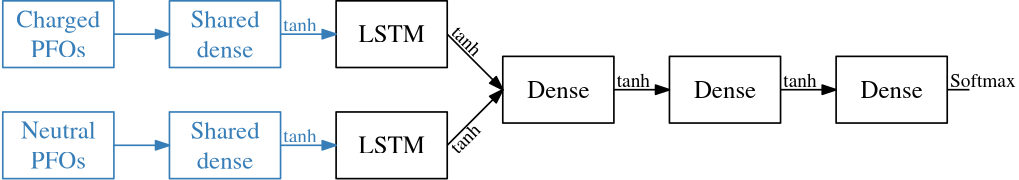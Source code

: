 <?xml version="1.0"?>
<!DOCTYPE ipe SYSTEM "ipe.dtd">
<ipe version="70206" creator="Ipe 7.2.7">
<info created="D:20170724171005" modified="D:20170724174311"/>
<preamble>\usepackage{amsmath}
\usepackage{txfonts}
</preamble>
<ipestyle name="basic">
<symbol name="arrow/arc(spx)">
<path stroke="sym-stroke" fill="sym-stroke" pen="sym-pen">
0 0 m
-1 0.333 l
-1 -0.333 l
h
</path>
</symbol>
<symbol name="arrow/farc(spx)">
<path stroke="sym-stroke" fill="white" pen="sym-pen">
0 0 m
-1 0.333 l
-1 -0.333 l
h
</path>
</symbol>
<symbol name="arrow/ptarc(spx)">
<path stroke="sym-stroke" fill="sym-stroke" pen="sym-pen">
0 0 m
-1 0.333 l
-0.8 0 l
-1 -0.333 l
h
</path>
</symbol>
<symbol name="arrow/fptarc(spx)">
<path stroke="sym-stroke" fill="white" pen="sym-pen">
0 0 m
-1 0.333 l
-0.8 0 l
-1 -0.333 l
h
</path>
</symbol>
<symbol name="mark/circle(sx)" transformations="translations">
<path fill="sym-stroke">
0.6 0 0 0.6 0 0 e
0.4 0 0 0.4 0 0 e
</path>
</symbol>
<symbol name="mark/disk(sx)" transformations="translations">
<path fill="sym-stroke">
0.6 0 0 0.6 0 0 e
</path>
</symbol>
<symbol name="mark/fdisk(sfx)" transformations="translations">
<group>
<path fill="sym-fill">
0.5 0 0 0.5 0 0 e
</path>
<path fill="sym-stroke" fillrule="eofill">
0.6 0 0 0.6 0 0 e
0.4 0 0 0.4 0 0 e
</path>
</group>
</symbol>
<symbol name="mark/box(sx)" transformations="translations">
<path fill="sym-stroke" fillrule="eofill">
-0.6 -0.6 m
0.6 -0.6 l
0.6 0.6 l
-0.6 0.6 l
h
-0.4 -0.4 m
0.4 -0.4 l
0.4 0.4 l
-0.4 0.4 l
h
</path>
</symbol>
<symbol name="mark/square(sx)" transformations="translations">
<path fill="sym-stroke">
-0.6 -0.6 m
0.6 -0.6 l
0.6 0.6 l
-0.6 0.6 l
h
</path>
</symbol>
<symbol name="mark/fsquare(sfx)" transformations="translations">
<group>
<path fill="sym-fill">
-0.5 -0.5 m
0.5 -0.5 l
0.5 0.5 l
-0.5 0.5 l
h
</path>
<path fill="sym-stroke" fillrule="eofill">
-0.6 -0.6 m
0.6 -0.6 l
0.6 0.6 l
-0.6 0.6 l
h
-0.4 -0.4 m
0.4 -0.4 l
0.4 0.4 l
-0.4 0.4 l
h
</path>
</group>
</symbol>
<symbol name="mark/cross(sx)" transformations="translations">
<group>
<path fill="sym-stroke">
-0.43 -0.57 m
0.57 0.43 l
0.43 0.57 l
-0.57 -0.43 l
h
</path>
<path fill="sym-stroke">
-0.43 0.57 m
0.57 -0.43 l
0.43 -0.57 l
-0.57 0.43 l
h
</path>
</group>
</symbol>
<symbol name="arrow/fnormal(spx)">
<path stroke="sym-stroke" fill="white" pen="sym-pen">
0 0 m
-1 0.333 l
-1 -0.333 l
h
</path>
</symbol>
<symbol name="arrow/pointed(spx)">
<path stroke="sym-stroke" fill="sym-stroke" pen="sym-pen">
0 0 m
-1 0.333 l
-0.8 0 l
-1 -0.333 l
h
</path>
</symbol>
<symbol name="arrow/fpointed(spx)">
<path stroke="sym-stroke" fill="white" pen="sym-pen">
0 0 m
-1 0.333 l
-0.8 0 l
-1 -0.333 l
h
</path>
</symbol>
<symbol name="arrow/linear(spx)">
<path stroke="sym-stroke" pen="sym-pen">
-1 0.333 m
0 0 l
-1 -0.333 l
</path>
</symbol>
<symbol name="arrow/fdouble(spx)">
<path stroke="sym-stroke" fill="white" pen="sym-pen">
0 0 m
-1 0.333 l
-1 -0.333 l
h
-1 0 m
-2 0.333 l
-2 -0.333 l
h
</path>
</symbol>
<symbol name="arrow/double(spx)">
<path stroke="sym-stroke" fill="sym-stroke" pen="sym-pen">
0 0 m
-1 0.333 l
-1 -0.333 l
h
-1 0 m
-2 0.333 l
-2 -0.333 l
h
</path>
</symbol>
<pen name="heavier" value="0.8"/>
<pen name="fat" value="1.2"/>
<pen name="ultrafat" value="2"/>
<symbolsize name="large" value="5"/>
<symbolsize name="small" value="2"/>
<symbolsize name="tiny" value="1.1"/>
<arrowsize name="large" value="10"/>
<arrowsize name="small" value="5"/>
<arrowsize name="tiny" value="3"/>
<color name="red" value="1 0 0"/>
<color name="green" value="0 1 0"/>
<color name="blue" value="0 0 1"/>
<color name="yellow" value="1 1 0"/>
<color name="orange" value="1 0.647 0"/>
<color name="gold" value="1 0.843 0"/>
<color name="purple" value="0.627 0.125 0.941"/>
<color name="gray" value="0.745"/>
<color name="brown" value="0.647 0.165 0.165"/>
<color name="navy" value="0 0 0.502"/>
<color name="pink" value="1 0.753 0.796"/>
<color name="seagreen" value="0.18 0.545 0.341"/>
<color name="turquoise" value="0.251 0.878 0.816"/>
<color name="violet" value="0.933 0.51 0.933"/>
<color name="darkblue" value="0 0 0.545"/>
<color name="darkcyan" value="0 0.545 0.545"/>
<color name="darkgray" value="0.663"/>
<color name="darkgreen" value="0 0.392 0"/>
<color name="darkmagenta" value="0.545 0 0.545"/>
<color name="darkorange" value="1 0.549 0"/>
<color name="darkred" value="0.545 0 0"/>
<color name="lightblue" value="0.678 0.847 0.902"/>
<color name="lightcyan" value="0.878 1 1"/>
<color name="lightgray" value="0.827"/>
<color name="lightgreen" value="0.565 0.933 0.565"/>
<color name="lightyellow" value="1 1 0.878"/>
<dashstyle name="dashed" value="[4] 0"/>
<dashstyle name="dotted" value="[1 3] 0"/>
<dashstyle name="dash dotted" value="[4 2 1 2] 0"/>
<dashstyle name="dash dot dotted" value="[4 2 1 2 1 2] 0"/>
<textsize name="large" value="\large"/>
<textsize name="Large" value="\Large"/>
<textsize name="LARGE" value="\LARGE"/>
<textsize name="huge" value="\huge"/>
<textsize name="Huge" value="\Huge"/>
<textsize name="small" value="\small"/>
<textsize name="footnote" value="\footnotesize"/>
<textsize name="tiny" value="\tiny"/>
<textstyle name="center" begin="\begin{center}" end="\end{center}"/>
<textstyle name="itemize" begin="\begin{itemize}" end="\end{itemize}"/>
<textstyle name="item" begin="\begin{itemize}\item{}" end="\end{itemize}"/>
<gridsize name="4 pts" value="4"/>
<gridsize name="8 pts (~3 mm)" value="8"/>
<gridsize name="16 pts (~6 mm)" value="16"/>
<gridsize name="32 pts (~12 mm)" value="32"/>
<gridsize name="10 pts (~3.5 mm)" value="10"/>
<gridsize name="20 pts (~7 mm)" value="20"/>
<gridsize name="14 pts (~5 mm)" value="14"/>
<gridsize name="28 pts (~10 mm)" value="28"/>
<gridsize name="56 pts (~20 mm)" value="56"/>
<anglesize name="90 deg" value="90"/>
<anglesize name="60 deg" value="60"/>
<anglesize name="45 deg" value="45"/>
<anglesize name="30 deg" value="30"/>
<anglesize name="22.5 deg" value="22.5"/>
<opacity name="10%" value="0.1"/>
<opacity name="30%" value="0.3"/>
<opacity name="50%" value="0.5"/>
<opacity name="75%" value="0.75"/>
<tiling name="falling" angle="-60" step="4" width="1"/>
<tiling name="rising" angle="30" step="4" width="1"/>
</ipestyle>
<page>
<layer name="alpha"/>
<view layers="alpha" active="alpha"/>
<path layer="alpha" matrix="1 0 0 1 0 -16" stroke="0.216 0.494 0.722" pen="0.6">
156 816 m
156 792 l
196 792 l
196 816 l
h
</path>
<text matrix="1 0 0 1 8 -8" transformations="translations" pos="148 796" stroke="0.216 0.494 0.722" type="minipage" width="40" height="11.064" depth="5.95" valign="center" size="9" style="center">Shared dense</text>
<text matrix="1 0 0 1 68 -8" transformations="translations" pos="148 796" stroke="black" type="minipage" width="40" height="5.62" depth="0.5" valign="center" size="9" style="center">LSTM</text>
<path matrix="1 0 0 1 60 -16" stroke="black" pen="0.6">
156 816 m
156 792 l
196 792 l
196 816 l
h
</path>
<path matrix="1 0 0 1 0 -56" stroke="0.216 0.494 0.722" pen="0.6">
156 816 m
156 792 l
196 792 l
196 816 l
h
</path>
<text matrix="1 0 0 1 8 -48" transformations="translations" pos="148 796" stroke="0.216 0.494 0.722" type="minipage" width="40" height="11.064" depth="5.95" valign="center" size="9" style="center">Shared dense</text>
<text matrix="1 0 0 1 68 -48" transformations="translations" pos="148 796" stroke="black" type="minipage" width="40" height="5.62" depth="0.5" valign="center" size="9" style="center">LSTM</text>
<path matrix="1 0 0 1 60 -56" stroke="black" pen="0.6">
156 816 m
156 792 l
196 792 l
196 816 l
h
</path>
<text matrix="1 0 0 1 128 -28" transformations="translations" pos="148 796" stroke="black" type="minipage" width="40" height="5.613" depth="0.48" valign="center" size="9" style="center">Dense</text>
<path matrix="1 0 0 1 120 -36" stroke="black" pen="0.6">
156 816 m
156 792 l
196 792 l
196 816 l
h
</path>
<text matrix="1 0 0 1 188 -28" transformations="translations" pos="148 796" stroke="black" type="minipage" width="40" height="5.613" depth="0.48" valign="center" size="9" style="center">Dense</text>
<path matrix="1 0 0 1 180 -36" stroke="black" pen="0.6">
156 816 m
156 792 l
196 792 l
196 816 l
h
</path>
<text matrix="1 0 0 1 248 -28" transformations="translations" pos="148 796" stroke="black" type="minipage" width="40" height="5.613" depth="0.48" valign="center" size="9" style="center">Dense</text>
<path matrix="1 0 0 1 240 -36" stroke="black" pen="0.6">
156 816 m
156 792 l
196 792 l
196 816 l
h
</path>
<path matrix="1 0 0 1 8 -8" stroke="0.216 0.494 0.722" pen="0.6" arrow="normal/small">
188 796 m
208 796 l
</path>
<path matrix="1 0 0 1 8 -8" stroke="0.216 0.494 0.722" pen="0.6" arrow="normal/small">
188 756 m
208 756 l
</path>
<path matrix="1 0 0 1 8 -8" stroke="black" pen="0.6" arrow="normal/small">
308 776 m
328 776 l
</path>
<path matrix="1 0 0 1 8 -8" stroke="black" pen="0.6" arrow="normal/small">
368 776 m
388 776 l
</path>
<path matrix="1 0 0 1 -60 -16" stroke="0.216 0.494 0.722" pen="0.6">
156 816 m
156 792 l
196 792 l
196 816 l
h
</path>
<text matrix="1 0 0 1 -52 -8" transformations="translations" pos="148 796" stroke="0.216 0.494 0.722" type="minipage" width="40" height="11.081" depth="5.96" valign="center" size="9" style="center">Charged PFOs</text>
<path matrix="1 0 0 1 -60 -56" stroke="0.216 0.494 0.722" pen="0.6">
156 816 m
156 792 l
196 792 l
196 816 l
h
</path>
<text matrix="1 0 0 1 -52 -48" transformations="translations" pos="148 796" stroke="0.216 0.494 0.722" type="minipage" width="40" height="11.081" depth="5.96" valign="center" size="9" style="center">Neutral PFOs</text>
<path matrix="1 0 0 1 8 -8" stroke="0.216 0.494 0.722" pen="0.6" arrow="normal/small">
128 756 m
148 756 l
</path>
<path matrix="1 0 0 1 8 -8" stroke="0.216 0.494 0.722" pen="0.6" arrow="normal/small">
128 796 m
148 796 l
</path>
<text matrix="1 0 0 1 5 -7" transformations="translations" pos="192 796" stroke="0.216 0.494 0.722" type="label" width="12.009" height="4.763" depth="0.07" valign="baseline" size="7" style="math">\tanh</text>
<text matrix="1 0 0 1 5 -47" transformations="translations" pos="192 796" stroke="0.216 0.494 0.722" type="label" width="12.009" height="4.763" depth="0.07" valign="baseline" size="7" style="math">\tanh</text>
<text matrix="1 0 0 1 125 -27" transformations="translations" pos="192 796" stroke="black" type="label" width="12.009" height="4.763" depth="0.07" valign="baseline" size="7" style="math">\tanh</text>
<text matrix="1 0 0 1 185 -27" transformations="translations" pos="192 796" stroke="black" type="label" width="12.009" height="4.763" depth="0.07" valign="baseline" size="7" style="math">\tanh</text>
<text matrix="1 0 0 1 -11 -7" transformations="translations" pos="448 776" stroke="black" type="label" width="23.634" height="4.764" depth="0.09" valign="baseline" size="7">Softmax</text>
<path matrix="1 0 0 1 8 -8" stroke="black" pen="0.6" arrow="normal/small">
248 796 m
268 776 l
</path>
<path matrix="1 0 0 1 8 -8" stroke="black" pen="0.6" arrow="normal/small">
248 756 m
268 776 l
</path>
<path matrix="1 0 0 1 8 -8" stroke="black" pen="0.6">
428 776 m
436 776 l
</path>
<text matrix="0.707107 -0.707107 0.707107 0.707107 -441.522 361.041" pos="192 796" stroke="0" type="label" width="12.009" height="4.763" depth="0.07" valign="baseline" size="7" style="math">\tanh</text>
<text matrix="0.707107 0.707107 -0.707107 0.707107 683.642 49.3249" pos="192 796" stroke="black" type="label" width="12.009" height="4.763" depth="0.07" valign="top" size="7" style="math">\tanh</text>
</page>
</ipe>
